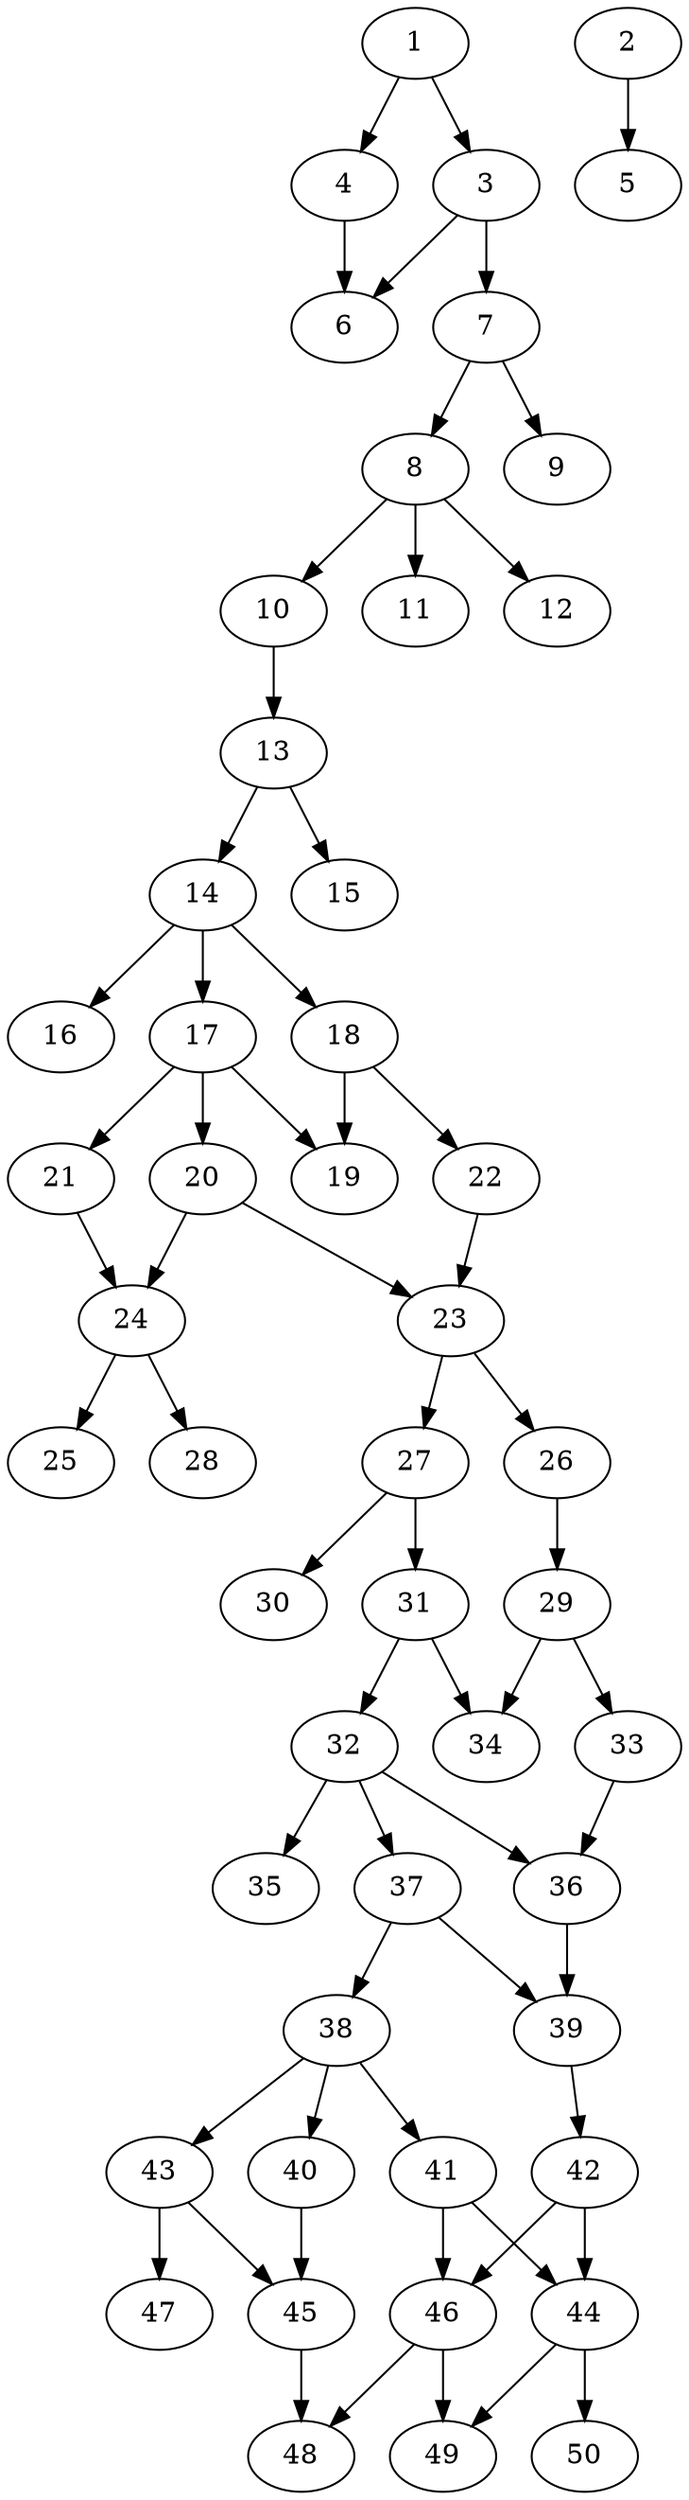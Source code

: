 // DAG automatically generated by daggen at Thu Oct  3 14:07:57 2019
// ./daggen --dot -n 50 --ccr 0.4 --fat 0.3 --regular 0.5 --density 0.5 --mindata 5242880 --maxdata 52428800 
digraph G {
  1 [size="56396800", alpha="0.14", expect_size="22558720"] 
  1 -> 3 [size ="22558720"]
  1 -> 4 [size ="22558720"]
  2 [size="27942400", alpha="0.00", expect_size="11176960"] 
  2 -> 5 [size ="11176960"]
  3 [size="106124800", alpha="0.16", expect_size="42449920"] 
  3 -> 6 [size ="42449920"]
  3 -> 7 [size ="42449920"]
  4 [size="109171200", alpha="0.11", expect_size="43668480"] 
  4 -> 6 [size ="43668480"]
  5 [size="17669120", alpha="0.04", expect_size="7067648"] 
  6 [size="41848320", alpha="0.18", expect_size="16739328"] 
  7 [size="45227520", alpha="0.08", expect_size="18091008"] 
  7 -> 8 [size ="18091008"]
  7 -> 9 [size ="18091008"]
  8 [size="31009280", alpha="0.07", expect_size="12403712"] 
  8 -> 10 [size ="12403712"]
  8 -> 11 [size ="12403712"]
  8 -> 12 [size ="12403712"]
  9 [size="123287040", alpha="0.18", expect_size="49314816"] 
  10 [size="60014080", alpha="0.18", expect_size="24005632"] 
  10 -> 13 [size ="24005632"]
  11 [size="124858880", alpha="0.00", expect_size="49943552"] 
  12 [size="92055040", alpha="0.15", expect_size="36822016"] 
  13 [size="94318080", alpha="0.12", expect_size="37727232"] 
  13 -> 14 [size ="37727232"]
  13 -> 15 [size ="37727232"]
  14 [size="68101120", alpha="0.19", expect_size="27240448"] 
  14 -> 16 [size ="27240448"]
  14 -> 17 [size ="27240448"]
  14 -> 18 [size ="27240448"]
  15 [size="14988800", alpha="0.12", expect_size="5995520"] 
  16 [size="39889920", alpha="0.12", expect_size="15955968"] 
  17 [size="27274240", alpha="0.02", expect_size="10909696"] 
  17 -> 19 [size ="10909696"]
  17 -> 20 [size ="10909696"]
  17 -> 21 [size ="10909696"]
  18 [size="73891840", alpha="0.20", expect_size="29556736"] 
  18 -> 19 [size ="29556736"]
  18 -> 22 [size ="29556736"]
  19 [size="116976640", alpha="0.10", expect_size="46790656"] 
  20 [size="104389120", alpha="0.18", expect_size="41755648"] 
  20 -> 23 [size ="41755648"]
  20 -> 24 [size ="41755648"]
  21 [size="90373120", alpha="0.13", expect_size="36149248"] 
  21 -> 24 [size ="36149248"]
  22 [size="93263360", alpha="0.11", expect_size="37305344"] 
  22 -> 23 [size ="37305344"]
  23 [size="65387520", alpha="0.05", expect_size="26155008"] 
  23 -> 26 [size ="26155008"]
  23 -> 27 [size ="26155008"]
  24 [size="20157440", alpha="0.14", expect_size="8062976"] 
  24 -> 25 [size ="8062976"]
  24 -> 28 [size ="8062976"]
  25 [size="130165760", alpha="0.05", expect_size="52066304"] 
  26 [size="81244160", alpha="0.00", expect_size="32497664"] 
  26 -> 29 [size ="32497664"]
  27 [size="33820160", alpha="0.01", expect_size="13528064"] 
  27 -> 30 [size ="13528064"]
  27 -> 31 [size ="13528064"]
  28 [size="44674560", alpha="0.05", expect_size="17869824"] 
  29 [size="44431360", alpha="0.08", expect_size="17772544"] 
  29 -> 33 [size ="17772544"]
  29 -> 34 [size ="17772544"]
  30 [size="105533440", alpha="0.18", expect_size="42213376"] 
  31 [size="95029760", alpha="0.08", expect_size="38011904"] 
  31 -> 32 [size ="38011904"]
  31 -> 34 [size ="38011904"]
  32 [size="56212480", alpha="0.11", expect_size="22484992"] 
  32 -> 35 [size ="22484992"]
  32 -> 36 [size ="22484992"]
  32 -> 37 [size ="22484992"]
  33 [size="121881600", alpha="0.07", expect_size="48752640"] 
  33 -> 36 [size ="48752640"]
  34 [size="31162880", alpha="0.13", expect_size="12465152"] 
  35 [size="116049920", alpha="0.19", expect_size="46419968"] 
  36 [size="27210240", alpha="0.10", expect_size="10884096"] 
  36 -> 39 [size ="10884096"]
  37 [size="29322240", alpha="0.04", expect_size="11728896"] 
  37 -> 38 [size ="11728896"]
  37 -> 39 [size ="11728896"]
  38 [size="36536320", alpha="0.07", expect_size="14614528"] 
  38 -> 40 [size ="14614528"]
  38 -> 41 [size ="14614528"]
  38 -> 43 [size ="14614528"]
  39 [size="66762240", alpha="0.08", expect_size="26704896"] 
  39 -> 42 [size ="26704896"]
  40 [size="112212480", alpha="0.05", expect_size="44884992"] 
  40 -> 45 [size ="44884992"]
  41 [size="101836800", alpha="0.14", expect_size="40734720"] 
  41 -> 44 [size ="40734720"]
  41 -> 46 [size ="40734720"]
  42 [size="29416960", alpha="0.18", expect_size="11766784"] 
  42 -> 44 [size ="11766784"]
  42 -> 46 [size ="11766784"]
  43 [size="91870720", alpha="0.10", expect_size="36748288"] 
  43 -> 45 [size ="36748288"]
  43 -> 47 [size ="36748288"]
  44 [size="16512000", alpha="0.03", expect_size="6604800"] 
  44 -> 49 [size ="6604800"]
  44 -> 50 [size ="6604800"]
  45 [size="94264320", alpha="0.17", expect_size="37705728"] 
  45 -> 48 [size ="37705728"]
  46 [size="91087360", alpha="0.01", expect_size="36434944"] 
  46 -> 48 [size ="36434944"]
  46 -> 49 [size ="36434944"]
  47 [size="33758720", alpha="0.10", expect_size="13503488"] 
  48 [size="54412800", alpha="0.03", expect_size="21765120"] 
  49 [size="95877120", alpha="0.02", expect_size="38350848"] 
  50 [size="26088960", alpha="0.17", expect_size="10435584"] 
}
